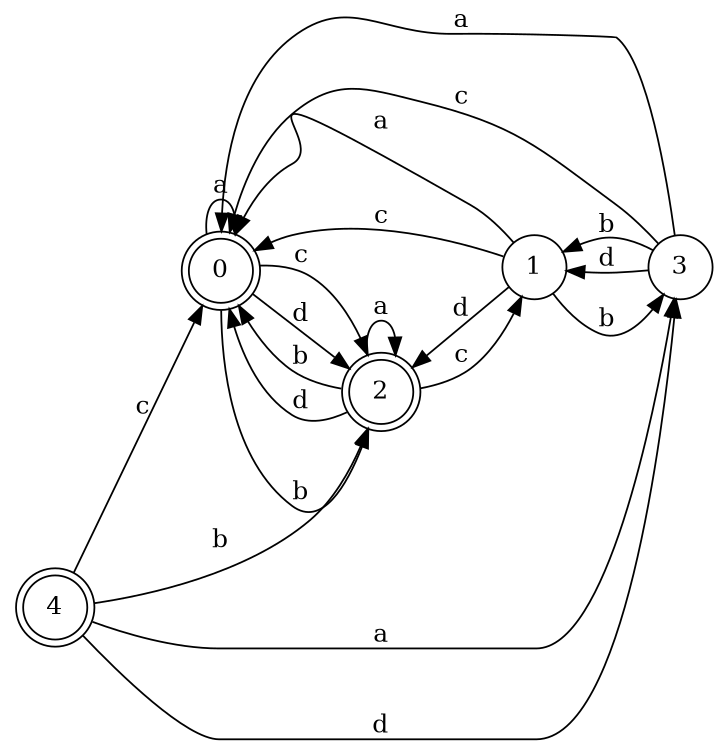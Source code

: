 digraph n4_8 {
__start0 [label="" shape="none"];

rankdir=LR;
size="8,5";

s0 [style="rounded,filled", color="black", fillcolor="white" shape="doublecircle", label="0"];
s1 [style="filled", color="black", fillcolor="white" shape="circle", label="1"];
s2 [style="rounded,filled", color="black", fillcolor="white" shape="doublecircle", label="2"];
s3 [style="filled", color="black", fillcolor="white" shape="circle", label="3"];
s4 [style="rounded,filled", color="black", fillcolor="white" shape="doublecircle", label="4"];
s0 -> s0 [label="a"];
s0 -> s2 [label="b"];
s0 -> s2 [label="c"];
s0 -> s2 [label="d"];
s1 -> s0 [label="a"];
s1 -> s3 [label="b"];
s1 -> s0 [label="c"];
s1 -> s2 [label="d"];
s2 -> s2 [label="a"];
s2 -> s0 [label="b"];
s2 -> s1 [label="c"];
s2 -> s0 [label="d"];
s3 -> s0 [label="a"];
s3 -> s1 [label="b"];
s3 -> s0 [label="c"];
s3 -> s1 [label="d"];
s4 -> s3 [label="a"];
s4 -> s2 [label="b"];
s4 -> s0 [label="c"];
s4 -> s3 [label="d"];

}